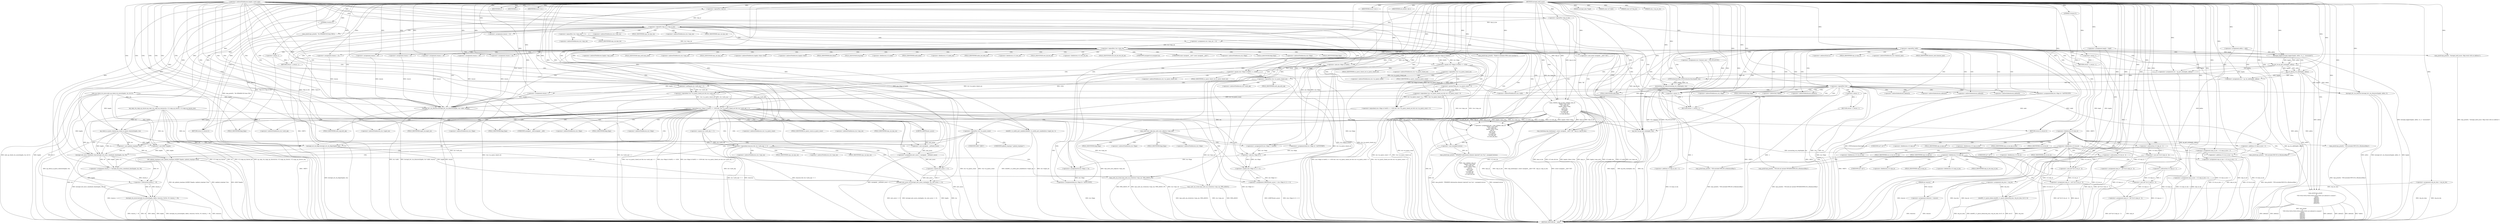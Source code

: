 digraph hostapd_notif_assoc {  
"1000116" [label = "(METHOD,hostapd_notif_assoc)" ]
"1000617" [label = "(METHOD_RETURN,int __cdecl)" ]
"1000117" [label = "(PARAM,hostapd_data *hapd)" ]
"1000118" [label = "(PARAM,const u8 *addr)" ]
"1000119" [label = "(PARAM,const u8 *req_ies)" ]
"1000120" [label = "(PARAM,size_t req_ies_len)" ]
"1000121" [label = "(PARAM,int reassoc)" ]
"1000138" [label = "(<operator>.assignment,hapda = hapd)" ]
"1000141" [label = "(<operator>.assignment,addra = addr)" ]
"1000144" [label = "(<operator>.assignment,req_iesa = req_ies)" ]
"1000147" [label = "(<operator>.assignment,req_ies_lena = req_ies_len)" ]
"1000150" [label = "(<operator>.assignment,reassoca = reassoc)" ]
"1000154" [label = "(<operator>.logicalNot,!addr)" ]
"1000157" [label = "(wpa_printf,wpa_printf(2, \"hostapd_notif_assoc: Skip event with no address\"))" ]
"1000160" [label = "(RETURN,return -1;,return -1;)" ]
"1000161" [label = "(<operator>.minus,-1)" ]
"1000163" [label = "(hostapd_logger,hostapd_logger(hapda, addra, 1u, 2, \"associated\"))" ]
"1000169" [label = "(ieee802_11_parse_elems,ieee802_11_parse_elems(req_iesa, req_ies_lena, &v12, 0))" ]
"1000180" [label = "(<operator>.assignment,wpa_ie = (u8 *)(v12.wps_ie - 2))" ]
"1000182" [label = "(<operator>.cast,(u8 *)(v12.wps_ie - 2))" ]
"1000184" [label = "(<operator>.subtraction,v12.wps_ie - 2)" ]
"1000189" [label = "(<operator>.assignment,wpa_ie_len = v12.wps_ie_len + 2)" ]
"1000191" [label = "(<operator>.addition,v12.wps_ie_len + 2)" ]
"1000196" [label = "(wpa_printf,wpa_printf(2, \"STA included WPS IE in (Re)AssocReq\"))" ]
"1000205" [label = "(<operator>.assignment,wpa_ie = (u8 *)(v12.rsn_ie - 2))" ]
"1000207" [label = "(<operator>.cast,(u8 *)(v12.rsn_ie - 2))" ]
"1000209" [label = "(<operator>.subtraction,v12.rsn_ie - 2)" ]
"1000214" [label = "(<operator>.assignment,wpa_ie_len = v12.rsn_ie_len + 2)" ]
"1000216" [label = "(<operator>.addition,v12.rsn_ie_len + 2)" ]
"1000221" [label = "(wpa_printf,wpa_printf(2, \"STA included RSN IE in (Re)AssocReq\"))" ]
"1000230" [label = "(<operator>.assignment,wpa_ie = (u8 *)(v12.wpa_ie - 2))" ]
"1000232" [label = "(<operator>.cast,(u8 *)(v12.wpa_ie - 2))" ]
"1000234" [label = "(<operator>.subtraction,v12.wpa_ie - 2)" ]
"1000239" [label = "(<operator>.assignment,wpa_ie_len = v12.wpa_ie_len + 2)" ]
"1000241" [label = "(<operator>.addition,v12.wpa_ie_len + 2)" ]
"1000246" [label = "(wpa_printf,wpa_printf(2, \"STA included WPA IE in (Re)AssocReq\"))" ]
"1000251" [label = "(IDENTIFIER,L,)" ]
"1000252" [label = "(IDENTIFIER,L,)" ]
"1000253" [label = "(wpa_printf,wpa_printf(2, \"STA did not include WPS/RSN/WPA IE in (Re)AssocReq\"))" ]
"1000256" [label = "(<operator>.assignment,sta = ap_get_sta(hapda, addra))" ]
"1000258" [label = "(ap_get_sta,ap_get_sta(hapda, addra))" ]
"1000262" [label = "(IDENTIFIER,sta,if ( sta ))" ]
"1000264" [label = "(CFXTristimulus2lms,CFXTristimulus2lms(hapda, sta))" ]
"1000267" [label = "(accounting_sta_stop,accounting_sta_stop(hapda, sta))" ]
"1000270" [label = "(<operator>.assignment,sta->timeout_next = STA_NULLFUNC)" ]
"1000277" [label = "(<operator>.assignment,sta = ap_sta_add(hapda, addra))" ]
"1000279" [label = "(ap_sta_add,ap_sta_add(hapda, addra))" ]
"1000283" [label = "(<operator>.logicalNot,!sta)" ]
"1000286" [label = "(hostapd_drv_sta_disassoc,hostapd_drv_sta_disassoc(hapda, addra, 5))" ]
"1000290" [label = "(RETURN,return -1;,return -1;)" ]
"1000291" [label = "(<operator>.minus,-1)" ]
"1000293" [label = "(<operators>.assignmentAnd,sta->flags &= 0xFFFECFFF)" ]
"1000299" [label = "(wpa_printf,wpa_printf(\n      3,\n      \"STA %02x:%02x:%02x:%02x:%02x:%02x not allowed to connect\",\n      *addra,\n      addra[1],\n      addra[2],\n      addra[3],\n      addra[4],\n      addra[5]))" ]
"1000319" [label = "(<operator>.assignment,reason = 1)" ]
"1000323" [label = "(hostapd_drv_sta_disassoc,hostapd_drv_sta_disassoc(hapda, sta->addr, reason))" ]
"1000329" [label = "(ap_free_sta,ap_free_sta(hapda, sta))" ]
"1000332" [label = "(RETURN,return -1;,return -1;)" ]
"1000333" [label = "(<operator>.minus,-1)" ]
"1000335" [label = "(mbo_ap_check_sta_assoc,mbo_ap_check_sta_assoc(hapda, sta, &v12))" ]
"1000340" [label = "(ap_copy_sta_supp_op_classes,ap_copy_sta_supp_op_classes(sta, v12.supp_op_classes, v12.supp_op_classes_len))" ]
"1000356" [label = "(<operator>.logicalOr,!wpa_ie || !wpa_ie_len)" ]
"1000357" [label = "(<operator>.logicalNot,!wpa_ie)" ]
"1000359" [label = "(<operator>.logicalNot,!wpa_ie_len)" ]
"1000362" [label = "(wpa_printf,wpa_printf(2, \"No WPA/RSN IE from STA\"))" ]
"1000365" [label = "(<operator>.assignment,reason = 13)" ]
"1000370" [label = "(<operator>.logicalNot,!sta->wpa_sm)" ]
"1000375" [label = "(<operator>.assignment,sta->wpa_sm = v5)" ]
"1000381" [label = "(<operator>.logicalNot,!sta->wpa_sm)" ]
"1000386" [label = "(wpa_printf,wpa_printf(5, \"Failed to initialize WPA state machine\"))" ]
"1000389" [label = "(RETURN,return -1;,return -1;)" ]
"1000390" [label = "(<operator>.minus,-1)" ]
"1000392" [label = "(<operator>.assignment,res = wpa_validate_wpa_ie(\n            hapda->wpa_auth,\n            sta->wpa_sm,\n            hapda->iface->freq,\n            wpa_ie,\n            wpa_ie_len,\n            v12.mdie,\n            v12.mdie_len,\n            v12.owe_dh,\n            v12.owe_dh_len))" ]
"1000394" [label = "(wpa_validate_wpa_ie,wpa_validate_wpa_ie(\n            hapda->wpa_auth,\n            sta->wpa_sm,\n            hapda->iface->freq,\n            wpa_ie,\n            wpa_ie_len,\n            v12.mdie,\n            v12.mdie_len,\n            v12.owe_dh,\n            v12.owe_dh_len))" ]
"1000421" [label = "(IDENTIFIER,res,if ( res ))" ]
"1000423" [label = "(wpa_printf,wpa_printf(2, \"WPA/RSN information element rejected? (res %u)\", (unsigned int)res))" ]
"1000426" [label = "(<operator>.cast,(unsigned int)res)" ]
"1000429" [label = "(wpa_hexdump,wpa_hexdump(2, (const unsigned __int8 *)\"IE\", wpa_ie, wpa_ie_len))" ]
"1000431" [label = "(<operator>.cast,(const unsigned __int8 *)\"IE\")" ]
"1000437" [label = "(IDENTIFIER,res,switch ( res ))" ]
"1000440" [label = "(<operator>.assignment,reason = 18)" ]
"1000445" [label = "(<operator>.assignment,reason = 19)" ]
"1000450" [label = "(<operator>.assignment,reason = 20)" ]
"1000455" [label = "(<operator>.assignment,reason = 13)" ]
"1000460" [label = "(<operator>.assignment,reason = 24)" ]
"1000465" [label = "(<operator>.assignment,reason = 13)" ]
"1000471" [label = "(<operator>.logicalAnd,(sta->flags & 0x402) == 1026 && !sta->sa_query_timed_out && sta->sa_query_count > 0)" ]
"1000472" [label = "(<operator>.equals,(sta->flags & 0x402) == 1026)" ]
"1000473" [label = "(<operator>.and,sta->flags & 0x402)" ]
"1000479" [label = "(<operator>.logicalAnd,!sta->sa_query_timed_out && sta->sa_query_count > 0)" ]
"1000480" [label = "(<operator>.logicalNot,!sta->sa_query_timed_out)" ]
"1000484" [label = "(<operator>.greaterThan,sta->sa_query_count > 0)" ]
"1000489" [label = "(ap_check_sa_query_timeout,ap_check_sa_query_timeout(hapda, sta))" ]
"1000493" [label = "(<operator>.logicalAnd,(sta->flags & 0x402) == 1026 && !sta->sa_query_timed_out && sta->auth_alg != 2)" ]
"1000494" [label = "(<operator>.equals,(sta->flags & 0x402) == 1026)" ]
"1000495" [label = "(<operator>.and,sta->flags & 0x402)" ]
"1000501" [label = "(<operator>.logicalAnd,!sta->sa_query_timed_out && sta->auth_alg != 2)" ]
"1000502" [label = "(<operator>.logicalNot,!sta->sa_query_timed_out)" ]
"1000506" [label = "(<operator>.notEquals,sta->auth_alg != 2)" ]
"1000513" [label = "(<operator>.logicalNot,!sta->sa_query_count)" ]
"1000517" [label = "(xdr_ypbind_resptype_0,xdr_ypbind_resptype_0((XDR *)hapda, (ypbind_resptype *)sta))" ]
"1000518" [label = "(<operator>.cast,(XDR *)hapda)" ]
"1000521" [label = "(<operator>.cast,(ypbind_resptype *)sta)" ]
"1000524" [label = "(<operator>.assignment,reason_2 = hostapd_eid_assoc_comeback_time(hapda, sta, v9))" ]
"1000526" [label = "(hostapd_eid_assoc_comeback_time,hostapd_eid_assoc_comeback_time(hapda, sta, v9))" ]
"1000530" [label = "(hostapd_sta_assoc,hostapd_sta_assoc(hapda, addra, reassoca, 0x1Eu, v9, reason_2 - v9))" ]
"1000536" [label = "(<operator>.subtraction,reason_2 - v9)" ]
"1000539" [label = "(RETURN,return 0;,return 0;)" ]
"1000540" [label = "(LITERAL,0,return 0;)" ]
"1000542" [label = "(wpa_auth_uses_mfp,wpa_auth_uses_mfp(sta->wpa_sm))" ]
"1000546" [label = "(<operators>.assignmentOr,sta->flags |= 0x400u)" ]
"1000552" [label = "(<operators>.assignmentAnd,sta->flags &= 0xFFFFFBFF)" ]
"1000557" [label = "(<operator>.assignment,LOBYTE(new_assoc) = (sta->flags & 2) == 0)" ]
"1000558" [label = "(LOBYTE,LOBYTE(new_assoc))" ]
"1000560" [label = "(<operator>.equals,(sta->flags & 2) == 0)" ]
"1000561" [label = "(<operator>.and,sta->flags & 2)" ]
"1000567" [label = "(<operator>.assignment,new_assoc = (unsigned __int8)new_assoc)" ]
"1000569" [label = "(<operator>.cast,(unsigned __int8)new_assoc)" ]
"1000572" [label = "(<operators>.assignmentOr,sta->flags |= 3u)" ]
"1000577" [label = "(<operators>.assignmentAnd,sta->flags &= 0xFFF7FFFF)" ]
"1000582" [label = "(hostapd_set_sta_flags,hostapd_set_sta_flags(hapda, sta))" ]
"1000586" [label = "(<operator>.logicalAnd,reassoca && sta->auth_alg == 2)" ]
"1000588" [label = "(<operator>.equals,sta->auth_alg == 2)" ]
"1000593" [label = "(wpa_auth_sm_event,wpa_auth_sm_event(sta->wpa_sm, WPA_ASSOC_FT))" ]
"1000599" [label = "(wpa_auth_sm_event,wpa_auth_sm_event(sta->wpa_sm, WPA_ASSOC))" ]
"1000604" [label = "(hostapd_new_assoc_sta,hostapd_new_assoc_sta(hapda, sta, new_assoc == 0))" ]
"1000607" [label = "(<operator>.equals,new_assoc == 0)" ]
"1000610" [label = "(ieee802_1x_notify_port_enabled,ieee802_1x_notify_port_enabled(sta->eapol_sm, 1))" ]
"1000615" [label = "(RETURN,return 0;,return 0;)" ]
"1000616" [label = "(LITERAL,0,return 0;)" ]
"1000172" [label = "(<operator>.addressOf,&v12)" ]
"1000176" [label = "(<operator>.fieldAccess,v12.wps_ie)" ]
"1000178" [label = "(FIELD_IDENTIFIER,wps_ie,wps_ie)" ]
"1000183" [label = "(UNKNOWN,u8 *,u8 *)" ]
"1000185" [label = "(<operator>.fieldAccess,v12.wps_ie)" ]
"1000187" [label = "(FIELD_IDENTIFIER,wps_ie,wps_ie)" ]
"1000192" [label = "(<operator>.fieldAccess,v12.wps_ie_len)" ]
"1000194" [label = "(FIELD_IDENTIFIER,wps_ie_len,wps_ie_len)" ]
"1000201" [label = "(<operator>.fieldAccess,v12.rsn_ie)" ]
"1000203" [label = "(FIELD_IDENTIFIER,rsn_ie,rsn_ie)" ]
"1000208" [label = "(UNKNOWN,u8 *,u8 *)" ]
"1000210" [label = "(<operator>.fieldAccess,v12.rsn_ie)" ]
"1000212" [label = "(FIELD_IDENTIFIER,rsn_ie,rsn_ie)" ]
"1000217" [label = "(<operator>.fieldAccess,v12.rsn_ie_len)" ]
"1000219" [label = "(FIELD_IDENTIFIER,rsn_ie_len,rsn_ie_len)" ]
"1000226" [label = "(<operator>.fieldAccess,v12.wpa_ie)" ]
"1000228" [label = "(FIELD_IDENTIFIER,wpa_ie,wpa_ie)" ]
"1000233" [label = "(UNKNOWN,u8 *,u8 *)" ]
"1000235" [label = "(<operator>.fieldAccess,v12.wpa_ie)" ]
"1000237" [label = "(FIELD_IDENTIFIER,wpa_ie,wpa_ie)" ]
"1000242" [label = "(<operator>.fieldAccess,v12.wpa_ie_len)" ]
"1000244" [label = "(FIELD_IDENTIFIER,wpa_ie_len,wpa_ie_len)" ]
"1000271" [label = "(<operator>.indirectFieldAccess,sta->timeout_next)" ]
"1000273" [label = "(FIELD_IDENTIFIER,timeout_next,timeout_next)" ]
"1000294" [label = "(<operator>.indirectFieldAccess,sta->flags)" ]
"1000296" [label = "(FIELD_IDENTIFIER,flags,flags)" ]
"1000302" [label = "(<operator>.indirection,*addra)" ]
"1000304" [label = "(<operator>.indirectIndexAccess,addra[1])" ]
"1000307" [label = "(<operator>.indirectIndexAccess,addra[2])" ]
"1000310" [label = "(<operator>.indirectIndexAccess,addra[3])" ]
"1000313" [label = "(<operator>.indirectIndexAccess,addra[4])" ]
"1000316" [label = "(<operator>.indirectIndexAccess,addra[5])" ]
"1000325" [label = "(<operator>.indirectFieldAccess,sta->addr)" ]
"1000327" [label = "(FIELD_IDENTIFIER,addr,addr)" ]
"1000349" [label = "(<operator>.indirectFieldAccess,hapda->conf->wpa)" ]
"1000371" [label = "(<operator>.indirectFieldAccess,sta->wpa_sm)" ]
"1000373" [label = "(FIELD_IDENTIFIER,wpa_sm,wpa_sm)" ]
"1000376" [label = "(<operator>.indirectFieldAccess,sta->wpa_sm)" ]
"1000378" [label = "(FIELD_IDENTIFIER,wpa_sm,wpa_sm)" ]
"1000382" [label = "(<operator>.indirectFieldAccess,sta->wpa_sm)" ]
"1000384" [label = "(FIELD_IDENTIFIER,wpa_sm,wpa_sm)" ]
"1000395" [label = "(<operator>.indirectFieldAccess,hapda->wpa_auth)" ]
"1000397" [label = "(FIELD_IDENTIFIER,wpa_auth,wpa_auth)" ]
"1000398" [label = "(<operator>.indirectFieldAccess,sta->wpa_sm)" ]
"1000400" [label = "(FIELD_IDENTIFIER,wpa_sm,wpa_sm)" ]
"1000401" [label = "(<operator>.indirectFieldAccess,hapda->iface->freq)" ]
"1000402" [label = "(<operator>.indirectFieldAccess,hapda->iface)" ]
"1000404" [label = "(FIELD_IDENTIFIER,iface,iface)" ]
"1000405" [label = "(FIELD_IDENTIFIER,freq,freq)" ]
"1000408" [label = "(<operator>.fieldAccess,v12.mdie)" ]
"1000410" [label = "(FIELD_IDENTIFIER,mdie,mdie)" ]
"1000411" [label = "(<operator>.fieldAccess,v12.mdie_len)" ]
"1000413" [label = "(FIELD_IDENTIFIER,mdie_len,mdie_len)" ]
"1000414" [label = "(<operator>.fieldAccess,v12.owe_dh)" ]
"1000416" [label = "(FIELD_IDENTIFIER,owe_dh,owe_dh)" ]
"1000417" [label = "(<operator>.fieldAccess,v12.owe_dh_len)" ]
"1000419" [label = "(FIELD_IDENTIFIER,owe_dh_len,owe_dh_len)" ]
"1000427" [label = "(UNKNOWN,unsigned int,unsigned int)" ]
"1000432" [label = "(UNKNOWN,const unsigned __int8 *,const unsigned __int8 *)" ]
"1000474" [label = "(<operator>.indirectFieldAccess,sta->flags)" ]
"1000476" [label = "(FIELD_IDENTIFIER,flags,flags)" ]
"1000481" [label = "(<operator>.indirectFieldAccess,sta->sa_query_timed_out)" ]
"1000483" [label = "(FIELD_IDENTIFIER,sa_query_timed_out,sa_query_timed_out)" ]
"1000485" [label = "(<operator>.indirectFieldAccess,sta->sa_query_count)" ]
"1000487" [label = "(FIELD_IDENTIFIER,sa_query_count,sa_query_count)" ]
"1000496" [label = "(<operator>.indirectFieldAccess,sta->flags)" ]
"1000498" [label = "(FIELD_IDENTIFIER,flags,flags)" ]
"1000503" [label = "(<operator>.indirectFieldAccess,sta->sa_query_timed_out)" ]
"1000505" [label = "(FIELD_IDENTIFIER,sa_query_timed_out,sa_query_timed_out)" ]
"1000507" [label = "(<operator>.indirectFieldAccess,sta->auth_alg)" ]
"1000509" [label = "(FIELD_IDENTIFIER,auth_alg,auth_alg)" ]
"1000514" [label = "(<operator>.indirectFieldAccess,sta->sa_query_count)" ]
"1000516" [label = "(FIELD_IDENTIFIER,sa_query_count,sa_query_count)" ]
"1000519" [label = "(UNKNOWN,XDR *,XDR *)" ]
"1000522" [label = "(UNKNOWN,ypbind_resptype *,ypbind_resptype *)" ]
"1000543" [label = "(<operator>.indirectFieldAccess,sta->wpa_sm)" ]
"1000545" [label = "(FIELD_IDENTIFIER,wpa_sm,wpa_sm)" ]
"1000547" [label = "(<operator>.indirectFieldAccess,sta->flags)" ]
"1000549" [label = "(FIELD_IDENTIFIER,flags,flags)" ]
"1000553" [label = "(<operator>.indirectFieldAccess,sta->flags)" ]
"1000555" [label = "(FIELD_IDENTIFIER,flags,flags)" ]
"1000562" [label = "(<operator>.indirectFieldAccess,sta->flags)" ]
"1000564" [label = "(FIELD_IDENTIFIER,flags,flags)" ]
"1000570" [label = "(UNKNOWN,unsigned __int8,unsigned __int8)" ]
"1000573" [label = "(<operator>.indirectFieldAccess,sta->flags)" ]
"1000575" [label = "(FIELD_IDENTIFIER,flags,flags)" ]
"1000578" [label = "(<operator>.indirectFieldAccess,sta->flags)" ]
"1000580" [label = "(FIELD_IDENTIFIER,flags,flags)" ]
"1000589" [label = "(<operator>.indirectFieldAccess,sta->auth_alg)" ]
"1000591" [label = "(FIELD_IDENTIFIER,auth_alg,auth_alg)" ]
"1000594" [label = "(<operator>.indirectFieldAccess,sta->wpa_sm)" ]
"1000596" [label = "(FIELD_IDENTIFIER,wpa_sm,wpa_sm)" ]
"1000600" [label = "(<operator>.indirectFieldAccess,sta->wpa_sm)" ]
"1000602" [label = "(FIELD_IDENTIFIER,wpa_sm,wpa_sm)" ]
"1000611" [label = "(<operator>.indirectFieldAccess,sta->eapol_sm)" ]
"1000613" [label = "(FIELD_IDENTIFIER,eapol_sm,eapol_sm)" ]
  "1000290" -> "1000617"  [ label = "DDG: <RET>"] 
  "1000615" -> "1000617"  [ label = "DDG: <RET>"] 
  "1000389" -> "1000617"  [ label = "DDG: <RET>"] 
  "1000332" -> "1000617"  [ label = "DDG: <RET>"] 
  "1000539" -> "1000617"  [ label = "DDG: <RET>"] 
  "1000277" -> "1000617"  [ label = "DDG: ap_sta_add(hapda, addra)"] 
  "1000258" -> "1000617"  [ label = "DDG: addra"] 
  "1000530" -> "1000617"  [ label = "DDG: hostapd_sta_assoc(hapda, addra, reassoca, 0x1Eu, v9, reason_2 - v9)"] 
  "1000180" -> "1000617"  [ label = "DDG: wpa_ie"] 
  "1000293" -> "1000617"  [ label = "DDG: sta->flags"] 
  "1000161" -> "1000617"  [ label = "DDG: -1"] 
  "1000267" -> "1000617"  [ label = "DDG: accounting_sta_stop(hapda, sta)"] 
  "1000530" -> "1000617"  [ label = "DDG: reassoca"] 
  "1000582" -> "1000617"  [ label = "DDG: hostapd_set_sta_flags(hapda, sta)"] 
  "1000494" -> "1000617"  [ label = "DDG: sta->flags & 0x402"] 
  "1000340" -> "1000617"  [ label = "DDG: v12.supp_op_classes"] 
  "1000517" -> "1000617"  [ label = "DDG: (XDR *)hapda"] 
  "1000599" -> "1000617"  [ label = "DDG: sta->wpa_sm"] 
  "1000577" -> "1000617"  [ label = "DDG: sta->flags"] 
  "1000299" -> "1000617"  [ label = "DDG: addra[5]"] 
  "1000189" -> "1000617"  [ label = "DDG: v12.wps_ie_len + 2"] 
  "1000530" -> "1000617"  [ label = "DDG: reason_2 - v9"] 
  "1000501" -> "1000617"  [ label = "DDG: !sta->sa_query_timed_out"] 
  "1000392" -> "1000617"  [ label = "DDG: wpa_validate_wpa_ie(\n            hapda->wpa_auth,\n            sta->wpa_sm,\n            hapda->iface->freq,\n            wpa_ie,\n            wpa_ie_len,\n            v12.mdie,\n            v12.mdie_len,\n            v12.owe_dh,\n            v12.owe_dh_len)"] 
  "1000394" -> "1000617"  [ label = "DDG: wpa_ie_len"] 
  "1000335" -> "1000617"  [ label = "DDG: mbo_ap_check_sta_assoc(hapda, sta, &v12)"] 
  "1000163" -> "1000617"  [ label = "DDG: hostapd_logger(hapda, addra, 1u, 2, \"associated\")"] 
  "1000138" -> "1000617"  [ label = "DDG: hapda"] 
  "1000299" -> "1000617"  [ label = "DDG: addra[2]"] 
  "1000495" -> "1000617"  [ label = "DDG: sta->flags"] 
  "1000323" -> "1000617"  [ label = "DDG: sta->addr"] 
  "1000329" -> "1000617"  [ label = "DDG: hapda"] 
  "1000588" -> "1000617"  [ label = "DDG: sta->auth_alg"] 
  "1000517" -> "1000617"  [ label = "DDG: xdr_ypbind_resptype_0((XDR *)hapda, (ypbind_resptype *)sta)"] 
  "1000256" -> "1000617"  [ label = "DDG: ap_get_sta(hapda, addra)"] 
  "1000141" -> "1000617"  [ label = "DDG: addra"] 
  "1000394" -> "1000617"  [ label = "DDG: v12.owe_dh_len"] 
  "1000182" -> "1000617"  [ label = "DDG: v12.wps_ie - 2"] 
  "1000429" -> "1000617"  [ label = "DDG: (const unsigned __int8 *)\"IE\""] 
  "1000610" -> "1000617"  [ label = "DDG: sta->eapol_sm"] 
  "1000593" -> "1000617"  [ label = "DDG: sta->wpa_sm"] 
  "1000604" -> "1000617"  [ label = "DDG: hapda"] 
  "1000323" -> "1000617"  [ label = "DDG: hostapd_drv_sta_disassoc(hapda, sta->addr, reason)"] 
  "1000513" -> "1000617"  [ label = "DDG: sta->sa_query_count"] 
  "1000394" -> "1000617"  [ label = "DDG: hapda->iface->freq"] 
  "1000246" -> "1000617"  [ label = "DDG: wpa_printf(2, \"STA included WPA IE in (Re)AssocReq\")"] 
  "1000157" -> "1000617"  [ label = "DDG: wpa_printf(2, \"hostapd_notif_assoc: Skip event with no address\")"] 
  "1000299" -> "1000617"  [ label = "DDG: addra[4]"] 
  "1000216" -> "1000617"  [ label = "DDG: v12.rsn_ie_len"] 
  "1000392" -> "1000617"  [ label = "DDG: res"] 
  "1000221" -> "1000617"  [ label = "DDG: wpa_printf(2, \"STA included RSN IE in (Re)AssocReq\")"] 
  "1000394" -> "1000617"  [ label = "DDG: wpa_ie"] 
  "1000593" -> "1000617"  [ label = "DDG: WPA_ASSOC_FT"] 
  "1000150" -> "1000617"  [ label = "DDG: reassoc"] 
  "1000232" -> "1000617"  [ label = "DDG: v12.wpa_ie - 2"] 
  "1000121" -> "1000617"  [ label = "DDG: reassoc"] 
  "1000270" -> "1000617"  [ label = "DDG: STA_NULLFUNC"] 
  "1000283" -> "1000617"  [ label = "DDG: !sta"] 
  "1000356" -> "1000617"  [ label = "DDG: !wpa_ie || !wpa_ie_len"] 
  "1000381" -> "1000617"  [ label = "DDG: sta->wpa_sm"] 
  "1000493" -> "1000617"  [ label = "DDG: !sta->sa_query_timed_out && sta->auth_alg != 2"] 
  "1000480" -> "1000617"  [ label = "DDG: sta->sa_query_timed_out"] 
  "1000586" -> "1000617"  [ label = "DDG: sta->auth_alg == 2"] 
  "1000239" -> "1000617"  [ label = "DDG: v12.wpa_ie_len + 2"] 
  "1000299" -> "1000617"  [ label = "DDG: *addra"] 
  "1000513" -> "1000617"  [ label = "DDG: !sta->sa_query_count"] 
  "1000604" -> "1000617"  [ label = "DDG: sta"] 
  "1000607" -> "1000617"  [ label = "DDG: new_assoc"] 
  "1000340" -> "1000617"  [ label = "DDG: sta"] 
  "1000557" -> "1000617"  [ label = "DDG: LOBYTE(new_assoc)"] 
  "1000423" -> "1000617"  [ label = "DDG: (unsigned int)res"] 
  "1000147" -> "1000617"  [ label = "DDG: req_ies_len"] 
  "1000340" -> "1000617"  [ label = "DDG: v12.supp_op_classes_len"] 
  "1000479" -> "1000617"  [ label = "DDG: !sta->sa_query_timed_out"] 
  "1000180" -> "1000617"  [ label = "DDG: (u8 *)(v12.wps_ie - 2)"] 
  "1000599" -> "1000617"  [ label = "DDG: WPA_ASSOC"] 
  "1000147" -> "1000617"  [ label = "DDG: req_ies_lena"] 
  "1000253" -> "1000617"  [ label = "DDG: wpa_printf(2, \"STA did not include WPS/RSN/WPA IE in (Re)AssocReq\")"] 
  "1000154" -> "1000617"  [ label = "DDG: addr"] 
  "1000299" -> "1000617"  [ label = "DDG: addra[3]"] 
  "1000189" -> "1000617"  [ label = "DDG: wpa_ie_len"] 
  "1000501" -> "1000617"  [ label = "DDG: sta->auth_alg != 2"] 
  "1000604" -> "1000617"  [ label = "DDG: new_assoc == 0"] 
  "1000526" -> "1000617"  [ label = "DDG: sta"] 
  "1000214" -> "1000617"  [ label = "DDG: wpa_ie_len"] 
  "1000270" -> "1000617"  [ label = "DDG: sta->timeout_next"] 
  "1000299" -> "1000617"  [ label = "DDG: addra[1]"] 
  "1000524" -> "1000617"  [ label = "DDG: hostapd_eid_assoc_comeback_time(hapda, sta, v9)"] 
  "1000286" -> "1000617"  [ label = "DDG: addra"] 
  "1000230" -> "1000617"  [ label = "DDG: (u8 *)(v12.wpa_ie - 2)"] 
  "1000394" -> "1000617"  [ label = "DDG: hapda->wpa_auth"] 
  "1000184" -> "1000617"  [ label = "DDG: v12.wps_ie"] 
  "1000205" -> "1000617"  [ label = "DDG: (u8 *)(v12.rsn_ie - 2)"] 
  "1000356" -> "1000617"  [ label = "DDG: !wpa_ie_len"] 
  "1000375" -> "1000617"  [ label = "DDG: v5"] 
  "1000169" -> "1000617"  [ label = "DDG: req_iesa"] 
  "1000291" -> "1000617"  [ label = "DDG: -1"] 
  "1000286" -> "1000617"  [ label = "DDG: hostapd_drv_sta_disassoc(hapda, addra, 5)"] 
  "1000593" -> "1000617"  [ label = "DDG: wpa_auth_sm_event(sta->wpa_sm, WPA_ASSOC_FT)"] 
  "1000230" -> "1000617"  [ label = "DDG: wpa_ie"] 
  "1000599" -> "1000617"  [ label = "DDG: wpa_auth_sm_event(sta->wpa_sm, WPA_ASSOC)"] 
  "1000286" -> "1000617"  [ label = "DDG: hapda"] 
  "1000557" -> "1000617"  [ label = "DDG: (sta->flags & 2) == 0"] 
  "1000394" -> "1000617"  [ label = "DDG: v12.mdie_len"] 
  "1000502" -> "1000617"  [ label = "DDG: sta->sa_query_timed_out"] 
  "1000530" -> "1000617"  [ label = "DDG: v9"] 
  "1000169" -> "1000617"  [ label = "DDG: req_ies_lena"] 
  "1000394" -> "1000617"  [ label = "DDG: v12.mdie"] 
  "1000429" -> "1000617"  [ label = "DDG: wpa_ie"] 
  "1000207" -> "1000617"  [ label = "DDG: v12.rsn_ie - 2"] 
  "1000586" -> "1000617"  [ label = "DDG: reassoca"] 
  "1000279" -> "1000617"  [ label = "DDG: addra"] 
  "1000394" -> "1000617"  [ label = "DDG: sta->wpa_sm"] 
  "1000471" -> "1000617"  [ label = "DDG: !sta->sa_query_timed_out && sta->sa_query_count > 0"] 
  "1000506" -> "1000617"  [ label = "DDG: sta->auth_alg"] 
  "1000530" -> "1000617"  [ label = "DDG: addra"] 
  "1000423" -> "1000617"  [ label = "DDG: wpa_printf(2, \"WPA/RSN information element rejected? (res %u)\", (unsigned int)res)"] 
  "1000191" -> "1000617"  [ label = "DDG: v12.wps_ie_len"] 
  "1000567" -> "1000617"  [ label = "DDG: (unsigned __int8)new_assoc"] 
  "1000323" -> "1000617"  [ label = "DDG: reason"] 
  "1000335" -> "1000617"  [ label = "DDG: hapda"] 
  "1000536" -> "1000617"  [ label = "DDG: reason_2"] 
  "1000489" -> "1000617"  [ label = "DDG: ap_check_sa_query_timeout(hapda, sta)"] 
  "1000205" -> "1000617"  [ label = "DDG: wpa_ie"] 
  "1000586" -> "1000617"  [ label = "DDG: reassoca && sta->auth_alg == 2"] 
  "1000329" -> "1000617"  [ label = "DDG: ap_free_sta(hapda, sta)"] 
  "1000196" -> "1000617"  [ label = "DDG: wpa_printf(2, \"STA included WPS IE in (Re)AssocReq\")"] 
  "1000299" -> "1000617"  [ label = "DDG: wpa_printf(\n      3,\n      \"STA %02x:%02x:%02x:%02x:%02x:%02x not allowed to connect\",\n      *addra,\n      addra[1],\n      addra[2],\n      addra[3],\n      addra[4],\n      addra[5])"] 
  "1000610" -> "1000617"  [ label = "DDG: ieee802_1x_notify_port_enabled(sta->eapol_sm, 1)"] 
  "1000426" -> "1000617"  [ label = "DDG: res"] 
  "1000241" -> "1000617"  [ label = "DDG: v12.wpa_ie_len"] 
  "1000479" -> "1000617"  [ label = "DDG: sta->sa_query_count > 0"] 
  "1000169" -> "1000617"  [ label = "DDG: ieee802_11_parse_elems(req_iesa, req_ies_lena, &v12, 0)"] 
  "1000493" -> "1000617"  [ label = "DDG: (sta->flags & 0x402) == 1026"] 
  "1000493" -> "1000617"  [ label = "DDG: (sta->flags & 0x402) == 1026 && !sta->sa_query_timed_out && sta->auth_alg != 2"] 
  "1000138" -> "1000617"  [ label = "DDG: hapd"] 
  "1000264" -> "1000617"  [ label = "DDG: CFXTristimulus2lms(hapda, sta)"] 
  "1000144" -> "1000617"  [ label = "DDG: req_iesa"] 
  "1000214" -> "1000617"  [ label = "DDG: v12.rsn_ie_len + 2"] 
  "1000356" -> "1000617"  [ label = "DDG: !wpa_ie"] 
  "1000209" -> "1000617"  [ label = "DDG: v12.rsn_ie"] 
  "1000283" -> "1000617"  [ label = "DDG: sta"] 
  "1000604" -> "1000617"  [ label = "DDG: hostapd_new_assoc_sta(hapda, sta, new_assoc == 0)"] 
  "1000340" -> "1000617"  [ label = "DDG: ap_copy_sta_supp_op_classes(sta, v12.supp_op_classes, v12.supp_op_classes_len)"] 
  "1000517" -> "1000617"  [ label = "DDG: (ypbind_resptype *)sta"] 
  "1000429" -> "1000617"  [ label = "DDG: wpa_ie_len"] 
  "1000169" -> "1000617"  [ label = "DDG: &v12"] 
  "1000484" -> "1000617"  [ label = "DDG: sta->sa_query_count"] 
  "1000530" -> "1000617"  [ label = "DDG: hapda"] 
  "1000335" -> "1000617"  [ label = "DDG: &v12"] 
  "1000471" -> "1000617"  [ label = "DDG: (sta->flags & 0x402) == 1026 && !sta->sa_query_timed_out && sta->sa_query_count > 0"] 
  "1000154" -> "1000617"  [ label = "DDG: !addr"] 
  "1000542" -> "1000617"  [ label = "DDG: wpa_auth_uses_mfp(sta->wpa_sm)"] 
  "1000144" -> "1000617"  [ label = "DDG: req_ies"] 
  "1000381" -> "1000617"  [ label = "DDG: !sta->wpa_sm"] 
  "1000239" -> "1000617"  [ label = "DDG: wpa_ie_len"] 
  "1000560" -> "1000617"  [ label = "DDG: sta->flags & 2"] 
  "1000357" -> "1000617"  [ label = "DDG: wpa_ie"] 
  "1000429" -> "1000617"  [ label = "DDG: wpa_hexdump(2, (const unsigned __int8 *)\"IE\", wpa_ie, wpa_ie_len)"] 
  "1000362" -> "1000617"  [ label = "DDG: wpa_printf(2, \"No WPA/RSN IE from STA\")"] 
  "1000386" -> "1000617"  [ label = "DDG: wpa_printf(5, \"Failed to initialize WPA state machine\")"] 
  "1000390" -> "1000617"  [ label = "DDG: -1"] 
  "1000234" -> "1000617"  [ label = "DDG: v12.wpa_ie"] 
  "1000150" -> "1000617"  [ label = "DDG: reassoca"] 
  "1000394" -> "1000617"  [ label = "DDG: v12.owe_dh"] 
  "1000333" -> "1000617"  [ label = "DDG: -1"] 
  "1000359" -> "1000617"  [ label = "DDG: wpa_ie_len"] 
  "1000329" -> "1000617"  [ label = "DDG: sta"] 
  "1000160" -> "1000617"  [ label = "DDG: <RET>"] 
  "1000116" -> "1000117"  [ label = "DDG: "] 
  "1000116" -> "1000118"  [ label = "DDG: "] 
  "1000116" -> "1000119"  [ label = "DDG: "] 
  "1000116" -> "1000120"  [ label = "DDG: "] 
  "1000116" -> "1000121"  [ label = "DDG: "] 
  "1000116" -> "1000138"  [ label = "DDG: "] 
  "1000116" -> "1000141"  [ label = "DDG: "] 
  "1000116" -> "1000144"  [ label = "DDG: "] 
  "1000116" -> "1000147"  [ label = "DDG: "] 
  "1000121" -> "1000150"  [ label = "DDG: reassoc"] 
  "1000116" -> "1000150"  [ label = "DDG: "] 
  "1000116" -> "1000154"  [ label = "DDG: "] 
  "1000116" -> "1000157"  [ label = "DDG: "] 
  "1000161" -> "1000160"  [ label = "DDG: -1"] 
  "1000116" -> "1000161"  [ label = "DDG: "] 
  "1000138" -> "1000163"  [ label = "DDG: hapda"] 
  "1000116" -> "1000163"  [ label = "DDG: "] 
  "1000141" -> "1000163"  [ label = "DDG: addra"] 
  "1000144" -> "1000169"  [ label = "DDG: req_iesa"] 
  "1000116" -> "1000169"  [ label = "DDG: "] 
  "1000147" -> "1000169"  [ label = "DDG: req_ies_lena"] 
  "1000182" -> "1000180"  [ label = "DDG: v12.wps_ie - 2"] 
  "1000116" -> "1000180"  [ label = "DDG: "] 
  "1000184" -> "1000182"  [ label = "DDG: v12.wps_ie"] 
  "1000184" -> "1000182"  [ label = "DDG: 2"] 
  "1000116" -> "1000184"  [ label = "DDG: "] 
  "1000116" -> "1000189"  [ label = "DDG: "] 
  "1000116" -> "1000191"  [ label = "DDG: "] 
  "1000116" -> "1000196"  [ label = "DDG: "] 
  "1000207" -> "1000205"  [ label = "DDG: v12.rsn_ie - 2"] 
  "1000116" -> "1000205"  [ label = "DDG: "] 
  "1000209" -> "1000207"  [ label = "DDG: v12.rsn_ie"] 
  "1000209" -> "1000207"  [ label = "DDG: 2"] 
  "1000116" -> "1000209"  [ label = "DDG: "] 
  "1000116" -> "1000214"  [ label = "DDG: "] 
  "1000116" -> "1000216"  [ label = "DDG: "] 
  "1000116" -> "1000221"  [ label = "DDG: "] 
  "1000232" -> "1000230"  [ label = "DDG: v12.wpa_ie - 2"] 
  "1000116" -> "1000230"  [ label = "DDG: "] 
  "1000234" -> "1000232"  [ label = "DDG: v12.wpa_ie"] 
  "1000234" -> "1000232"  [ label = "DDG: 2"] 
  "1000116" -> "1000234"  [ label = "DDG: "] 
  "1000116" -> "1000239"  [ label = "DDG: "] 
  "1000116" -> "1000241"  [ label = "DDG: "] 
  "1000116" -> "1000246"  [ label = "DDG: "] 
  "1000116" -> "1000251"  [ label = "DDG: "] 
  "1000116" -> "1000252"  [ label = "DDG: "] 
  "1000116" -> "1000253"  [ label = "DDG: "] 
  "1000258" -> "1000256"  [ label = "DDG: hapda"] 
  "1000258" -> "1000256"  [ label = "DDG: addra"] 
  "1000116" -> "1000256"  [ label = "DDG: "] 
  "1000163" -> "1000258"  [ label = "DDG: hapda"] 
  "1000116" -> "1000258"  [ label = "DDG: "] 
  "1000163" -> "1000258"  [ label = "DDG: addra"] 
  "1000116" -> "1000262"  [ label = "DDG: "] 
  "1000258" -> "1000264"  [ label = "DDG: hapda"] 
  "1000116" -> "1000264"  [ label = "DDG: "] 
  "1000256" -> "1000264"  [ label = "DDG: sta"] 
  "1000264" -> "1000267"  [ label = "DDG: hapda"] 
  "1000116" -> "1000267"  [ label = "DDG: "] 
  "1000264" -> "1000267"  [ label = "DDG: sta"] 
  "1000116" -> "1000270"  [ label = "DDG: "] 
  "1000279" -> "1000277"  [ label = "DDG: hapda"] 
  "1000279" -> "1000277"  [ label = "DDG: addra"] 
  "1000116" -> "1000277"  [ label = "DDG: "] 
  "1000258" -> "1000279"  [ label = "DDG: hapda"] 
  "1000116" -> "1000279"  [ label = "DDG: "] 
  "1000258" -> "1000279"  [ label = "DDG: addra"] 
  "1000277" -> "1000283"  [ label = "DDG: sta"] 
  "1000116" -> "1000283"  [ label = "DDG: "] 
  "1000279" -> "1000286"  [ label = "DDG: hapda"] 
  "1000116" -> "1000286"  [ label = "DDG: "] 
  "1000279" -> "1000286"  [ label = "DDG: addra"] 
  "1000291" -> "1000290"  [ label = "DDG: -1"] 
  "1000116" -> "1000291"  [ label = "DDG: "] 
  "1000116" -> "1000293"  [ label = "DDG: "] 
  "1000116" -> "1000299"  [ label = "DDG: "] 
  "1000258" -> "1000299"  [ label = "DDG: addra"] 
  "1000279" -> "1000299"  [ label = "DDG: addra"] 
  "1000116" -> "1000319"  [ label = "DDG: "] 
  "1000267" -> "1000323"  [ label = "DDG: hapda"] 
  "1000279" -> "1000323"  [ label = "DDG: hapda"] 
  "1000335" -> "1000323"  [ label = "DDG: hapda"] 
  "1000116" -> "1000323"  [ label = "DDG: "] 
  "1000319" -> "1000323"  [ label = "DDG: reason"] 
  "1000450" -> "1000323"  [ label = "DDG: reason"] 
  "1000455" -> "1000323"  [ label = "DDG: reason"] 
  "1000440" -> "1000323"  [ label = "DDG: reason"] 
  "1000445" -> "1000323"  [ label = "DDG: reason"] 
  "1000365" -> "1000323"  [ label = "DDG: reason"] 
  "1000465" -> "1000323"  [ label = "DDG: reason"] 
  "1000460" -> "1000323"  [ label = "DDG: reason"] 
  "1000323" -> "1000329"  [ label = "DDG: hapda"] 
  "1000116" -> "1000329"  [ label = "DDG: "] 
  "1000267" -> "1000329"  [ label = "DDG: sta"] 
  "1000340" -> "1000329"  [ label = "DDG: sta"] 
  "1000283" -> "1000329"  [ label = "DDG: sta"] 
  "1000333" -> "1000332"  [ label = "DDG: -1"] 
  "1000116" -> "1000333"  [ label = "DDG: "] 
  "1000116" -> "1000335"  [ label = "DDG: "] 
  "1000335" -> "1000340"  [ label = "DDG: sta"] 
  "1000116" -> "1000340"  [ label = "DDG: "] 
  "1000357" -> "1000356"  [ label = "DDG: wpa_ie"] 
  "1000116" -> "1000357"  [ label = "DDG: "] 
  "1000359" -> "1000356"  [ label = "DDG: wpa_ie_len"] 
  "1000116" -> "1000359"  [ label = "DDG: "] 
  "1000116" -> "1000362"  [ label = "DDG: "] 
  "1000116" -> "1000365"  [ label = "DDG: "] 
  "1000116" -> "1000375"  [ label = "DDG: "] 
  "1000375" -> "1000381"  [ label = "DDG: sta->wpa_sm"] 
  "1000370" -> "1000381"  [ label = "DDG: sta->wpa_sm"] 
  "1000116" -> "1000386"  [ label = "DDG: "] 
  "1000390" -> "1000389"  [ label = "DDG: -1"] 
  "1000116" -> "1000390"  [ label = "DDG: "] 
  "1000394" -> "1000392"  [ label = "DDG: v12.owe_dh"] 
  "1000394" -> "1000392"  [ label = "DDG: hapda->iface->freq"] 
  "1000394" -> "1000392"  [ label = "DDG: v12.owe_dh_len"] 
  "1000394" -> "1000392"  [ label = "DDG: wpa_ie"] 
  "1000394" -> "1000392"  [ label = "DDG: wpa_ie_len"] 
  "1000394" -> "1000392"  [ label = "DDG: hapda->wpa_auth"] 
  "1000394" -> "1000392"  [ label = "DDG: sta->wpa_sm"] 
  "1000394" -> "1000392"  [ label = "DDG: v12.mdie_len"] 
  "1000394" -> "1000392"  [ label = "DDG: v12.mdie"] 
  "1000116" -> "1000392"  [ label = "DDG: "] 
  "1000381" -> "1000394"  [ label = "DDG: sta->wpa_sm"] 
  "1000357" -> "1000394"  [ label = "DDG: wpa_ie"] 
  "1000116" -> "1000394"  [ label = "DDG: "] 
  "1000359" -> "1000394"  [ label = "DDG: wpa_ie_len"] 
  "1000116" -> "1000421"  [ label = "DDG: "] 
  "1000116" -> "1000423"  [ label = "DDG: "] 
  "1000426" -> "1000423"  [ label = "DDG: res"] 
  "1000392" -> "1000426"  [ label = "DDG: res"] 
  "1000116" -> "1000426"  [ label = "DDG: "] 
  "1000116" -> "1000429"  [ label = "DDG: "] 
  "1000431" -> "1000429"  [ label = "DDG: \"IE\""] 
  "1000116" -> "1000431"  [ label = "DDG: "] 
  "1000394" -> "1000429"  [ label = "DDG: wpa_ie"] 
  "1000394" -> "1000429"  [ label = "DDG: wpa_ie_len"] 
  "1000116" -> "1000437"  [ label = "DDG: "] 
  "1000116" -> "1000440"  [ label = "DDG: "] 
  "1000116" -> "1000445"  [ label = "DDG: "] 
  "1000116" -> "1000450"  [ label = "DDG: "] 
  "1000116" -> "1000455"  [ label = "DDG: "] 
  "1000116" -> "1000460"  [ label = "DDG: "] 
  "1000116" -> "1000465"  [ label = "DDG: "] 
  "1000472" -> "1000471"  [ label = "DDG: sta->flags & 0x402"] 
  "1000472" -> "1000471"  [ label = "DDG: 1026"] 
  "1000473" -> "1000472"  [ label = "DDG: sta->flags"] 
  "1000473" -> "1000472"  [ label = "DDG: 0x402"] 
  "1000116" -> "1000473"  [ label = "DDG: "] 
  "1000116" -> "1000472"  [ label = "DDG: "] 
  "1000479" -> "1000471"  [ label = "DDG: !sta->sa_query_timed_out"] 
  "1000479" -> "1000471"  [ label = "DDG: sta->sa_query_count > 0"] 
  "1000480" -> "1000479"  [ label = "DDG: sta->sa_query_timed_out"] 
  "1000484" -> "1000479"  [ label = "DDG: sta->sa_query_count"] 
  "1000484" -> "1000479"  [ label = "DDG: 0"] 
  "1000116" -> "1000484"  [ label = "DDG: "] 
  "1000335" -> "1000489"  [ label = "DDG: hapda"] 
  "1000116" -> "1000489"  [ label = "DDG: "] 
  "1000340" -> "1000489"  [ label = "DDG: sta"] 
  "1000494" -> "1000493"  [ label = "DDG: sta->flags & 0x402"] 
  "1000494" -> "1000493"  [ label = "DDG: 1026"] 
  "1000495" -> "1000494"  [ label = "DDG: sta->flags"] 
  "1000495" -> "1000494"  [ label = "DDG: 0x402"] 
  "1000473" -> "1000495"  [ label = "DDG: sta->flags"] 
  "1000116" -> "1000495"  [ label = "DDG: "] 
  "1000116" -> "1000494"  [ label = "DDG: "] 
  "1000501" -> "1000493"  [ label = "DDG: !sta->sa_query_timed_out"] 
  "1000501" -> "1000493"  [ label = "DDG: sta->auth_alg != 2"] 
  "1000502" -> "1000501"  [ label = "DDG: sta->sa_query_timed_out"] 
  "1000480" -> "1000502"  [ label = "DDG: sta->sa_query_timed_out"] 
  "1000506" -> "1000501"  [ label = "DDG: sta->auth_alg"] 
  "1000506" -> "1000501"  [ label = "DDG: 2"] 
  "1000116" -> "1000506"  [ label = "DDG: "] 
  "1000484" -> "1000513"  [ label = "DDG: sta->sa_query_count"] 
  "1000518" -> "1000517"  [ label = "DDG: hapda"] 
  "1000489" -> "1000518"  [ label = "DDG: hapda"] 
  "1000335" -> "1000518"  [ label = "DDG: hapda"] 
  "1000116" -> "1000518"  [ label = "DDG: "] 
  "1000521" -> "1000517"  [ label = "DDG: sta"] 
  "1000340" -> "1000521"  [ label = "DDG: sta"] 
  "1000489" -> "1000521"  [ label = "DDG: sta"] 
  "1000116" -> "1000521"  [ label = "DDG: "] 
  "1000526" -> "1000524"  [ label = "DDG: hapda"] 
  "1000526" -> "1000524"  [ label = "DDG: sta"] 
  "1000526" -> "1000524"  [ label = "DDG: v9"] 
  "1000116" -> "1000524"  [ label = "DDG: "] 
  "1000489" -> "1000526"  [ label = "DDG: hapda"] 
  "1000518" -> "1000526"  [ label = "DDG: hapda"] 
  "1000335" -> "1000526"  [ label = "DDG: hapda"] 
  "1000116" -> "1000526"  [ label = "DDG: "] 
  "1000340" -> "1000526"  [ label = "DDG: sta"] 
  "1000521" -> "1000526"  [ label = "DDG: sta"] 
  "1000489" -> "1000526"  [ label = "DDG: sta"] 
  "1000526" -> "1000530"  [ label = "DDG: hapda"] 
  "1000116" -> "1000530"  [ label = "DDG: "] 
  "1000536" -> "1000530"  [ label = "DDG: v9"] 
  "1000536" -> "1000530"  [ label = "DDG: reason_2"] 
  "1000524" -> "1000536"  [ label = "DDG: reason_2"] 
  "1000116" -> "1000536"  [ label = "DDG: "] 
  "1000526" -> "1000536"  [ label = "DDG: v9"] 
  "1000540" -> "1000539"  [ label = "DDG: 0"] 
  "1000116" -> "1000539"  [ label = "DDG: "] 
  "1000116" -> "1000540"  [ label = "DDG: "] 
  "1000394" -> "1000542"  [ label = "DDG: sta->wpa_sm"] 
  "1000116" -> "1000546"  [ label = "DDG: "] 
  "1000495" -> "1000546"  [ label = "DDG: sta->flags"] 
  "1000116" -> "1000552"  [ label = "DDG: "] 
  "1000495" -> "1000552"  [ label = "DDG: sta->flags"] 
  "1000560" -> "1000557"  [ label = "DDG: sta->flags & 2"] 
  "1000560" -> "1000557"  [ label = "DDG: 0"] 
  "1000116" -> "1000558"  [ label = "DDG: "] 
  "1000561" -> "1000560"  [ label = "DDG: sta->flags"] 
  "1000561" -> "1000560"  [ label = "DDG: 2"] 
  "1000552" -> "1000561"  [ label = "DDG: sta->flags"] 
  "1000546" -> "1000561"  [ label = "DDG: sta->flags"] 
  "1000116" -> "1000561"  [ label = "DDG: "] 
  "1000116" -> "1000560"  [ label = "DDG: "] 
  "1000569" -> "1000567"  [ label = "DDG: new_assoc"] 
  "1000116" -> "1000567"  [ label = "DDG: "] 
  "1000558" -> "1000569"  [ label = "DDG: new_assoc"] 
  "1000116" -> "1000569"  [ label = "DDG: "] 
  "1000116" -> "1000572"  [ label = "DDG: "] 
  "1000561" -> "1000572"  [ label = "DDG: sta->flags"] 
  "1000116" -> "1000577"  [ label = "DDG: "] 
  "1000572" -> "1000577"  [ label = "DDG: sta->flags"] 
  "1000489" -> "1000582"  [ label = "DDG: hapda"] 
  "1000335" -> "1000582"  [ label = "DDG: hapda"] 
  "1000116" -> "1000582"  [ label = "DDG: "] 
  "1000340" -> "1000582"  [ label = "DDG: sta"] 
  "1000489" -> "1000582"  [ label = "DDG: sta"] 
  "1000116" -> "1000586"  [ label = "DDG: "] 
  "1000588" -> "1000586"  [ label = "DDG: sta->auth_alg"] 
  "1000588" -> "1000586"  [ label = "DDG: 2"] 
  "1000506" -> "1000588"  [ label = "DDG: sta->auth_alg"] 
  "1000116" -> "1000588"  [ label = "DDG: "] 
  "1000542" -> "1000593"  [ label = "DDG: sta->wpa_sm"] 
  "1000116" -> "1000593"  [ label = "DDG: "] 
  "1000542" -> "1000599"  [ label = "DDG: sta->wpa_sm"] 
  "1000116" -> "1000599"  [ label = "DDG: "] 
  "1000582" -> "1000604"  [ label = "DDG: hapda"] 
  "1000116" -> "1000604"  [ label = "DDG: "] 
  "1000582" -> "1000604"  [ label = "DDG: sta"] 
  "1000607" -> "1000604"  [ label = "DDG: new_assoc"] 
  "1000607" -> "1000604"  [ label = "DDG: 0"] 
  "1000567" -> "1000607"  [ label = "DDG: new_assoc"] 
  "1000116" -> "1000607"  [ label = "DDG: "] 
  "1000116" -> "1000610"  [ label = "DDG: "] 
  "1000616" -> "1000615"  [ label = "DDG: 0"] 
  "1000116" -> "1000615"  [ label = "DDG: "] 
  "1000116" -> "1000616"  [ label = "DDG: "] 
  "1000154" -> "1000160"  [ label = "CDG: "] 
  "1000154" -> "1000157"  [ label = "CDG: "] 
  "1000154" -> "1000176"  [ label = "CDG: "] 
  "1000154" -> "1000172"  [ label = "CDG: "] 
  "1000154" -> "1000169"  [ label = "CDG: "] 
  "1000154" -> "1000163"  [ label = "CDG: "] 
  "1000154" -> "1000161"  [ label = "CDG: "] 
  "1000154" -> "1000178"  [ label = "CDG: "] 
  "1000154" -> "1000256"  [ label = "CDG: "] 
  "1000154" -> "1000258"  [ label = "CDG: "] 
  "1000154" -> "1000271"  [ label = "CDG: "] 
  "1000154" -> "1000270"  [ label = "CDG: "] 
  "1000154" -> "1000267"  [ label = "CDG: "] 
  "1000154" -> "1000264"  [ label = "CDG: "] 
  "1000154" -> "1000283"  [ label = "CDG: "] 
  "1000154" -> "1000279"  [ label = "CDG: "] 
  "1000154" -> "1000277"  [ label = "CDG: "] 
  "1000154" -> "1000273"  [ label = "CDG: "] 
  "1000154" -> "1000304"  [ label = "CDG: "] 
  "1000154" -> "1000302"  [ label = "CDG: "] 
  "1000154" -> "1000299"  [ label = "CDG: "] 
  "1000154" -> "1000296"  [ label = "CDG: "] 
  "1000154" -> "1000294"  [ label = "CDG: "] 
  "1000154" -> "1000293"  [ label = "CDG: "] 
  "1000154" -> "1000319"  [ label = "CDG: "] 
  "1000154" -> "1000316"  [ label = "CDG: "] 
  "1000154" -> "1000313"  [ label = "CDG: "] 
  "1000154" -> "1000310"  [ label = "CDG: "] 
  "1000154" -> "1000307"  [ label = "CDG: "] 
  "1000154" -> "1000333"  [ label = "CDG: "] 
  "1000154" -> "1000332"  [ label = "CDG: "] 
  "1000154" -> "1000329"  [ label = "CDG: "] 
  "1000154" -> "1000327"  [ label = "CDG: "] 
  "1000154" -> "1000325"  [ label = "CDG: "] 
  "1000154" -> "1000323"  [ label = "CDG: "] 
  "1000176" -> "1000192"  [ label = "CDG: "] 
  "1000176" -> "1000191"  [ label = "CDG: "] 
  "1000176" -> "1000189"  [ label = "CDG: "] 
  "1000176" -> "1000187"  [ label = "CDG: "] 
  "1000176" -> "1000185"  [ label = "CDG: "] 
  "1000176" -> "1000184"  [ label = "CDG: "] 
  "1000176" -> "1000183"  [ label = "CDG: "] 
  "1000176" -> "1000182"  [ label = "CDG: "] 
  "1000176" -> "1000180"  [ label = "CDG: "] 
  "1000176" -> "1000203"  [ label = "CDG: "] 
  "1000176" -> "1000201"  [ label = "CDG: "] 
  "1000176" -> "1000196"  [ label = "CDG: "] 
  "1000176" -> "1000194"  [ label = "CDG: "] 
  "1000201" -> "1000208"  [ label = "CDG: "] 
  "1000201" -> "1000207"  [ label = "CDG: "] 
  "1000201" -> "1000205"  [ label = "CDG: "] 
  "1000201" -> "1000221"  [ label = "CDG: "] 
  "1000201" -> "1000219"  [ label = "CDG: "] 
  "1000201" -> "1000217"  [ label = "CDG: "] 
  "1000201" -> "1000216"  [ label = "CDG: "] 
  "1000201" -> "1000214"  [ label = "CDG: "] 
  "1000201" -> "1000212"  [ label = "CDG: "] 
  "1000201" -> "1000210"  [ label = "CDG: "] 
  "1000201" -> "1000209"  [ label = "CDG: "] 
  "1000201" -> "1000228"  [ label = "CDG: "] 
  "1000201" -> "1000226"  [ label = "CDG: "] 
  "1000226" -> "1000239"  [ label = "CDG: "] 
  "1000226" -> "1000237"  [ label = "CDG: "] 
  "1000226" -> "1000235"  [ label = "CDG: "] 
  "1000226" -> "1000234"  [ label = "CDG: "] 
  "1000226" -> "1000233"  [ label = "CDG: "] 
  "1000226" -> "1000232"  [ label = "CDG: "] 
  "1000226" -> "1000230"  [ label = "CDG: "] 
  "1000226" -> "1000253"  [ label = "CDG: "] 
  "1000226" -> "1000246"  [ label = "CDG: "] 
  "1000226" -> "1000244"  [ label = "CDG: "] 
  "1000226" -> "1000242"  [ label = "CDG: "] 
  "1000226" -> "1000241"  [ label = "CDG: "] 
  "1000283" -> "1000286"  [ label = "CDG: "] 
  "1000283" -> "1000304"  [ label = "CDG: "] 
  "1000283" -> "1000302"  [ label = "CDG: "] 
  "1000283" -> "1000299"  [ label = "CDG: "] 
  "1000283" -> "1000296"  [ label = "CDG: "] 
  "1000283" -> "1000294"  [ label = "CDG: "] 
  "1000283" -> "1000293"  [ label = "CDG: "] 
  "1000283" -> "1000291"  [ label = "CDG: "] 
  "1000283" -> "1000290"  [ label = "CDG: "] 
  "1000283" -> "1000319"  [ label = "CDG: "] 
  "1000283" -> "1000316"  [ label = "CDG: "] 
  "1000283" -> "1000313"  [ label = "CDG: "] 
  "1000283" -> "1000310"  [ label = "CDG: "] 
  "1000283" -> "1000307"  [ label = "CDG: "] 
  "1000283" -> "1000333"  [ label = "CDG: "] 
  "1000283" -> "1000332"  [ label = "CDG: "] 
  "1000283" -> "1000329"  [ label = "CDG: "] 
  "1000283" -> "1000327"  [ label = "CDG: "] 
  "1000283" -> "1000325"  [ label = "CDG: "] 
  "1000283" -> "1000323"  [ label = "CDG: "] 
  "1000349" -> "1000560"  [ label = "CDG: "] 
  "1000349" -> "1000558"  [ label = "CDG: "] 
  "1000349" -> "1000557"  [ label = "CDG: "] 
  "1000349" -> "1000575"  [ label = "CDG: "] 
  "1000349" -> "1000573"  [ label = "CDG: "] 
  "1000349" -> "1000572"  [ label = "CDG: "] 
  "1000349" -> "1000570"  [ label = "CDG: "] 
  "1000349" -> "1000569"  [ label = "CDG: "] 
  "1000349" -> "1000567"  [ label = "CDG: "] 
  "1000349" -> "1000564"  [ label = "CDG: "] 
  "1000349" -> "1000562"  [ label = "CDG: "] 
  "1000349" -> "1000561"  [ label = "CDG: "] 
  "1000349" -> "1000586"  [ label = "CDG: "] 
  "1000349" -> "1000582"  [ label = "CDG: "] 
  "1000349" -> "1000580"  [ label = "CDG: "] 
  "1000349" -> "1000578"  [ label = "CDG: "] 
  "1000349" -> "1000577"  [ label = "CDG: "] 
  "1000349" -> "1000607"  [ label = "CDG: "] 
  "1000349" -> "1000604"  [ label = "CDG: "] 
  "1000349" -> "1000615"  [ label = "CDG: "] 
  "1000349" -> "1000613"  [ label = "CDG: "] 
  "1000349" -> "1000611"  [ label = "CDG: "] 
  "1000349" -> "1000610"  [ label = "CDG: "] 
  "1000349" -> "1000357"  [ label = "CDG: "] 
  "1000349" -> "1000356"  [ label = "CDG: "] 
  "1000349" -> "1000591"  [ label = "CDG: "] 
  "1000349" -> "1000589"  [ label = "CDG: "] 
  "1000349" -> "1000588"  [ label = "CDG: "] 
  "1000356" -> "1000333"  [ label = "CDG: "] 
  "1000356" -> "1000332"  [ label = "CDG: "] 
  "1000356" -> "1000329"  [ label = "CDG: "] 
  "1000356" -> "1000327"  [ label = "CDG: "] 
  "1000356" -> "1000325"  [ label = "CDG: "] 
  "1000356" -> "1000323"  [ label = "CDG: "] 
  "1000356" -> "1000365"  [ label = "CDG: "] 
  "1000356" -> "1000362"  [ label = "CDG: "] 
  "1000356" -> "1000384"  [ label = "CDG: "] 
  "1000356" -> "1000382"  [ label = "CDG: "] 
  "1000356" -> "1000381"  [ label = "CDG: "] 
  "1000356" -> "1000373"  [ label = "CDG: "] 
  "1000356" -> "1000371"  [ label = "CDG: "] 
  "1000356" -> "1000370"  [ label = "CDG: "] 
  "1000357" -> "1000359"  [ label = "CDG: "] 
  "1000370" -> "1000378"  [ label = "CDG: "] 
  "1000370" -> "1000376"  [ label = "CDG: "] 
  "1000370" -> "1000375"  [ label = "CDG: "] 
  "1000381" -> "1000419"  [ label = "CDG: "] 
  "1000381" -> "1000417"  [ label = "CDG: "] 
  "1000381" -> "1000400"  [ label = "CDG: "] 
  "1000381" -> "1000398"  [ label = "CDG: "] 
  "1000381" -> "1000397"  [ label = "CDG: "] 
  "1000381" -> "1000395"  [ label = "CDG: "] 
  "1000381" -> "1000394"  [ label = "CDG: "] 
  "1000381" -> "1000392"  [ label = "CDG: "] 
  "1000381" -> "1000390"  [ label = "CDG: "] 
  "1000381" -> "1000389"  [ label = "CDG: "] 
  "1000381" -> "1000386"  [ label = "CDG: "] 
  "1000381" -> "1000416"  [ label = "CDG: "] 
  "1000381" -> "1000414"  [ label = "CDG: "] 
  "1000381" -> "1000413"  [ label = "CDG: "] 
  "1000381" -> "1000411"  [ label = "CDG: "] 
  "1000381" -> "1000410"  [ label = "CDG: "] 
  "1000381" -> "1000408"  [ label = "CDG: "] 
  "1000381" -> "1000405"  [ label = "CDG: "] 
  "1000381" -> "1000404"  [ label = "CDG: "] 
  "1000381" -> "1000402"  [ label = "CDG: "] 
  "1000381" -> "1000401"  [ label = "CDG: "] 
  "1000381" -> "1000432"  [ label = "CDG: "] 
  "1000381" -> "1000431"  [ label = "CDG: "] 
  "1000381" -> "1000429"  [ label = "CDG: "] 
  "1000381" -> "1000427"  [ label = "CDG: "] 
  "1000381" -> "1000426"  [ label = "CDG: "] 
  "1000381" -> "1000423"  [ label = "CDG: "] 
  "1000381" -> "1000476"  [ label = "CDG: "] 
  "1000381" -> "1000474"  [ label = "CDG: "] 
  "1000381" -> "1000473"  [ label = "CDG: "] 
  "1000381" -> "1000472"  [ label = "CDG: "] 
  "1000381" -> "1000471"  [ label = "CDG: "] 
  "1000381" -> "1000496"  [ label = "CDG: "] 
  "1000381" -> "1000495"  [ label = "CDG: "] 
  "1000381" -> "1000494"  [ label = "CDG: "] 
  "1000381" -> "1000493"  [ label = "CDG: "] 
  "1000381" -> "1000498"  [ label = "CDG: "] 
  "1000381" -> "1000333"  [ label = "CDG: "] 
  "1000381" -> "1000332"  [ label = "CDG: "] 
  "1000381" -> "1000329"  [ label = "CDG: "] 
  "1000381" -> "1000327"  [ label = "CDG: "] 
  "1000381" -> "1000325"  [ label = "CDG: "] 
  "1000381" -> "1000323"  [ label = "CDG: "] 
  "1000381" -> "1000445"  [ label = "CDG: "] 
  "1000381" -> "1000440"  [ label = "CDG: "] 
  "1000381" -> "1000460"  [ label = "CDG: "] 
  "1000381" -> "1000455"  [ label = "CDG: "] 
  "1000381" -> "1000450"  [ label = "CDG: "] 
  "1000381" -> "1000465"  [ label = "CDG: "] 
  "1000471" -> "1000489"  [ label = "CDG: "] 
  "1000472" -> "1000480"  [ label = "CDG: "] 
  "1000472" -> "1000479"  [ label = "CDG: "] 
  "1000472" -> "1000483"  [ label = "CDG: "] 
  "1000472" -> "1000481"  [ label = "CDG: "] 
  "1000480" -> "1000487"  [ label = "CDG: "] 
  "1000480" -> "1000485"  [ label = "CDG: "] 
  "1000480" -> "1000484"  [ label = "CDG: "] 
  "1000493" -> "1000526"  [ label = "CDG: "] 
  "1000493" -> "1000524"  [ label = "CDG: "] 
  "1000493" -> "1000516"  [ label = "CDG: "] 
  "1000493" -> "1000514"  [ label = "CDG: "] 
  "1000493" -> "1000513"  [ label = "CDG: "] 
  "1000493" -> "1000543"  [ label = "CDG: "] 
  "1000493" -> "1000542"  [ label = "CDG: "] 
  "1000493" -> "1000539"  [ label = "CDG: "] 
  "1000493" -> "1000536"  [ label = "CDG: "] 
  "1000493" -> "1000530"  [ label = "CDG: "] 
  "1000493" -> "1000560"  [ label = "CDG: "] 
  "1000493" -> "1000558"  [ label = "CDG: "] 
  "1000493" -> "1000557"  [ label = "CDG: "] 
  "1000493" -> "1000545"  [ label = "CDG: "] 
  "1000493" -> "1000575"  [ label = "CDG: "] 
  "1000493" -> "1000573"  [ label = "CDG: "] 
  "1000493" -> "1000572"  [ label = "CDG: "] 
  "1000493" -> "1000570"  [ label = "CDG: "] 
  "1000493" -> "1000569"  [ label = "CDG: "] 
  "1000493" -> "1000567"  [ label = "CDG: "] 
  "1000493" -> "1000564"  [ label = "CDG: "] 
  "1000493" -> "1000562"  [ label = "CDG: "] 
  "1000493" -> "1000561"  [ label = "CDG: "] 
  "1000493" -> "1000586"  [ label = "CDG: "] 
  "1000493" -> "1000582"  [ label = "CDG: "] 
  "1000493" -> "1000580"  [ label = "CDG: "] 
  "1000493" -> "1000578"  [ label = "CDG: "] 
  "1000493" -> "1000577"  [ label = "CDG: "] 
  "1000493" -> "1000607"  [ label = "CDG: "] 
  "1000493" -> "1000604"  [ label = "CDG: "] 
  "1000493" -> "1000615"  [ label = "CDG: "] 
  "1000493" -> "1000613"  [ label = "CDG: "] 
  "1000493" -> "1000611"  [ label = "CDG: "] 
  "1000493" -> "1000610"  [ label = "CDG: "] 
  "1000493" -> "1000591"  [ label = "CDG: "] 
  "1000493" -> "1000589"  [ label = "CDG: "] 
  "1000493" -> "1000588"  [ label = "CDG: "] 
  "1000494" -> "1000505"  [ label = "CDG: "] 
  "1000494" -> "1000503"  [ label = "CDG: "] 
  "1000494" -> "1000502"  [ label = "CDG: "] 
  "1000494" -> "1000501"  [ label = "CDG: "] 
  "1000502" -> "1000509"  [ label = "CDG: "] 
  "1000502" -> "1000507"  [ label = "CDG: "] 
  "1000502" -> "1000506"  [ label = "CDG: "] 
  "1000513" -> "1000522"  [ label = "CDG: "] 
  "1000513" -> "1000521"  [ label = "CDG: "] 
  "1000513" -> "1000519"  [ label = "CDG: "] 
  "1000513" -> "1000518"  [ label = "CDG: "] 
  "1000513" -> "1000517"  [ label = "CDG: "] 
  "1000542" -> "1000555"  [ label = "CDG: "] 
  "1000542" -> "1000553"  [ label = "CDG: "] 
  "1000542" -> "1000552"  [ label = "CDG: "] 
  "1000542" -> "1000549"  [ label = "CDG: "] 
  "1000542" -> "1000547"  [ label = "CDG: "] 
  "1000542" -> "1000546"  [ label = "CDG: "] 
  "1000586" -> "1000602"  [ label = "CDG: "] 
  "1000586" -> "1000600"  [ label = "CDG: "] 
  "1000586" -> "1000599"  [ label = "CDG: "] 
  "1000586" -> "1000596"  [ label = "CDG: "] 
  "1000586" -> "1000594"  [ label = "CDG: "] 
  "1000586" -> "1000593"  [ label = "CDG: "] 
}
